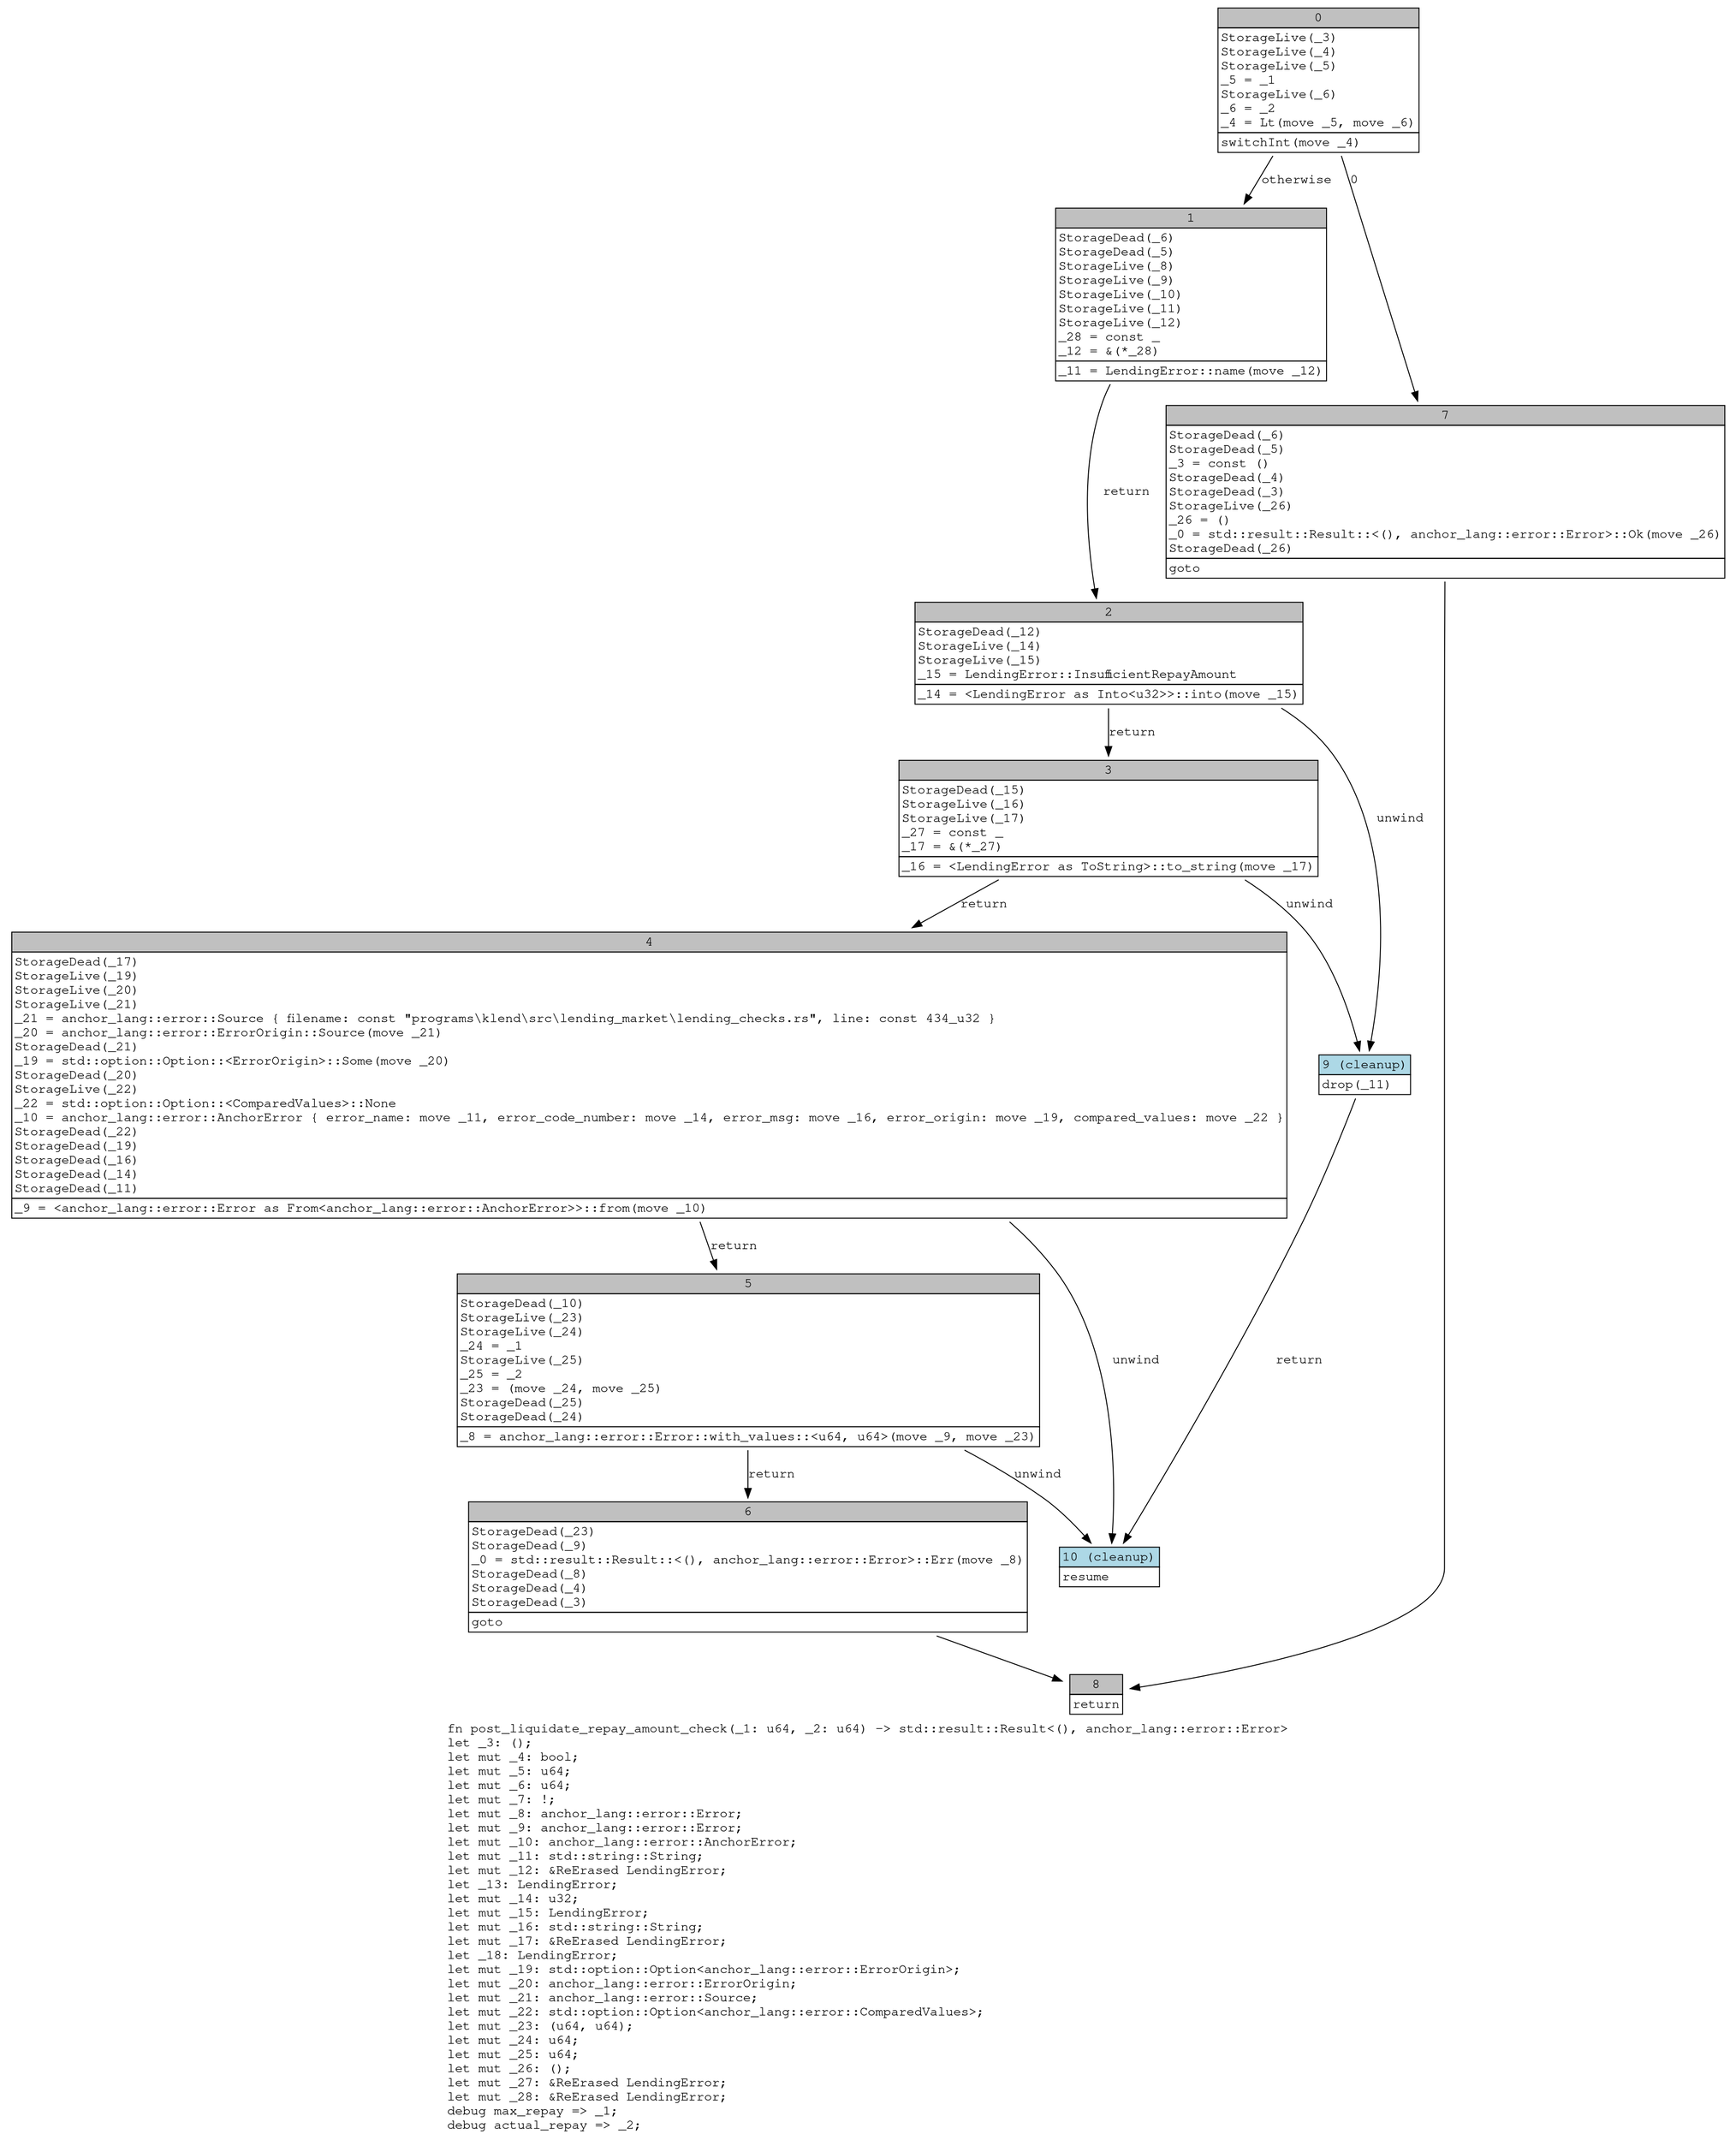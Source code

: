 digraph Mir_0_1194 {
    graph [fontname="Courier, monospace"];
    node [fontname="Courier, monospace"];
    edge [fontname="Courier, monospace"];
    label=<fn post_liquidate_repay_amount_check(_1: u64, _2: u64) -&gt; std::result::Result&lt;(), anchor_lang::error::Error&gt;<br align="left"/>let _3: ();<br align="left"/>let mut _4: bool;<br align="left"/>let mut _5: u64;<br align="left"/>let mut _6: u64;<br align="left"/>let mut _7: !;<br align="left"/>let mut _8: anchor_lang::error::Error;<br align="left"/>let mut _9: anchor_lang::error::Error;<br align="left"/>let mut _10: anchor_lang::error::AnchorError;<br align="left"/>let mut _11: std::string::String;<br align="left"/>let mut _12: &amp;ReErased LendingError;<br align="left"/>let _13: LendingError;<br align="left"/>let mut _14: u32;<br align="left"/>let mut _15: LendingError;<br align="left"/>let mut _16: std::string::String;<br align="left"/>let mut _17: &amp;ReErased LendingError;<br align="left"/>let _18: LendingError;<br align="left"/>let mut _19: std::option::Option&lt;anchor_lang::error::ErrorOrigin&gt;;<br align="left"/>let mut _20: anchor_lang::error::ErrorOrigin;<br align="left"/>let mut _21: anchor_lang::error::Source;<br align="left"/>let mut _22: std::option::Option&lt;anchor_lang::error::ComparedValues&gt;;<br align="left"/>let mut _23: (u64, u64);<br align="left"/>let mut _24: u64;<br align="left"/>let mut _25: u64;<br align="left"/>let mut _26: ();<br align="left"/>let mut _27: &amp;ReErased LendingError;<br align="left"/>let mut _28: &amp;ReErased LendingError;<br align="left"/>debug max_repay =&gt; _1;<br align="left"/>debug actual_repay =&gt; _2;<br align="left"/>>;
    bb0__0_1194 [shape="none", label=<<table border="0" cellborder="1" cellspacing="0"><tr><td bgcolor="gray" align="center" colspan="1">0</td></tr><tr><td align="left" balign="left">StorageLive(_3)<br/>StorageLive(_4)<br/>StorageLive(_5)<br/>_5 = _1<br/>StorageLive(_6)<br/>_6 = _2<br/>_4 = Lt(move _5, move _6)<br/></td></tr><tr><td align="left">switchInt(move _4)</td></tr></table>>];
    bb1__0_1194 [shape="none", label=<<table border="0" cellborder="1" cellspacing="0"><tr><td bgcolor="gray" align="center" colspan="1">1</td></tr><tr><td align="left" balign="left">StorageDead(_6)<br/>StorageDead(_5)<br/>StorageLive(_8)<br/>StorageLive(_9)<br/>StorageLive(_10)<br/>StorageLive(_11)<br/>StorageLive(_12)<br/>_28 = const _<br/>_12 = &amp;(*_28)<br/></td></tr><tr><td align="left">_11 = LendingError::name(move _12)</td></tr></table>>];
    bb2__0_1194 [shape="none", label=<<table border="0" cellborder="1" cellspacing="0"><tr><td bgcolor="gray" align="center" colspan="1">2</td></tr><tr><td align="left" balign="left">StorageDead(_12)<br/>StorageLive(_14)<br/>StorageLive(_15)<br/>_15 = LendingError::InsufficientRepayAmount<br/></td></tr><tr><td align="left">_14 = &lt;LendingError as Into&lt;u32&gt;&gt;::into(move _15)</td></tr></table>>];
    bb3__0_1194 [shape="none", label=<<table border="0" cellborder="1" cellspacing="0"><tr><td bgcolor="gray" align="center" colspan="1">3</td></tr><tr><td align="left" balign="left">StorageDead(_15)<br/>StorageLive(_16)<br/>StorageLive(_17)<br/>_27 = const _<br/>_17 = &amp;(*_27)<br/></td></tr><tr><td align="left">_16 = &lt;LendingError as ToString&gt;::to_string(move _17)</td></tr></table>>];
    bb4__0_1194 [shape="none", label=<<table border="0" cellborder="1" cellspacing="0"><tr><td bgcolor="gray" align="center" colspan="1">4</td></tr><tr><td align="left" balign="left">StorageDead(_17)<br/>StorageLive(_19)<br/>StorageLive(_20)<br/>StorageLive(_21)<br/>_21 = anchor_lang::error::Source { filename: const &quot;programs\\klend\\src\\lending_market\\lending_checks.rs&quot;, line: const 434_u32 }<br/>_20 = anchor_lang::error::ErrorOrigin::Source(move _21)<br/>StorageDead(_21)<br/>_19 = std::option::Option::&lt;ErrorOrigin&gt;::Some(move _20)<br/>StorageDead(_20)<br/>StorageLive(_22)<br/>_22 = std::option::Option::&lt;ComparedValues&gt;::None<br/>_10 = anchor_lang::error::AnchorError { error_name: move _11, error_code_number: move _14, error_msg: move _16, error_origin: move _19, compared_values: move _22 }<br/>StorageDead(_22)<br/>StorageDead(_19)<br/>StorageDead(_16)<br/>StorageDead(_14)<br/>StorageDead(_11)<br/></td></tr><tr><td align="left">_9 = &lt;anchor_lang::error::Error as From&lt;anchor_lang::error::AnchorError&gt;&gt;::from(move _10)</td></tr></table>>];
    bb5__0_1194 [shape="none", label=<<table border="0" cellborder="1" cellspacing="0"><tr><td bgcolor="gray" align="center" colspan="1">5</td></tr><tr><td align="left" balign="left">StorageDead(_10)<br/>StorageLive(_23)<br/>StorageLive(_24)<br/>_24 = _1<br/>StorageLive(_25)<br/>_25 = _2<br/>_23 = (move _24, move _25)<br/>StorageDead(_25)<br/>StorageDead(_24)<br/></td></tr><tr><td align="left">_8 = anchor_lang::error::Error::with_values::&lt;u64, u64&gt;(move _9, move _23)</td></tr></table>>];
    bb6__0_1194 [shape="none", label=<<table border="0" cellborder="1" cellspacing="0"><tr><td bgcolor="gray" align="center" colspan="1">6</td></tr><tr><td align="left" balign="left">StorageDead(_23)<br/>StorageDead(_9)<br/>_0 = std::result::Result::&lt;(), anchor_lang::error::Error&gt;::Err(move _8)<br/>StorageDead(_8)<br/>StorageDead(_4)<br/>StorageDead(_3)<br/></td></tr><tr><td align="left">goto</td></tr></table>>];
    bb7__0_1194 [shape="none", label=<<table border="0" cellborder="1" cellspacing="0"><tr><td bgcolor="gray" align="center" colspan="1">7</td></tr><tr><td align="left" balign="left">StorageDead(_6)<br/>StorageDead(_5)<br/>_3 = const ()<br/>StorageDead(_4)<br/>StorageDead(_3)<br/>StorageLive(_26)<br/>_26 = ()<br/>_0 = std::result::Result::&lt;(), anchor_lang::error::Error&gt;::Ok(move _26)<br/>StorageDead(_26)<br/></td></tr><tr><td align="left">goto</td></tr></table>>];
    bb8__0_1194 [shape="none", label=<<table border="0" cellborder="1" cellspacing="0"><tr><td bgcolor="gray" align="center" colspan="1">8</td></tr><tr><td align="left">return</td></tr></table>>];
    bb9__0_1194 [shape="none", label=<<table border="0" cellborder="1" cellspacing="0"><tr><td bgcolor="lightblue" align="center" colspan="1">9 (cleanup)</td></tr><tr><td align="left">drop(_11)</td></tr></table>>];
    bb10__0_1194 [shape="none", label=<<table border="0" cellborder="1" cellspacing="0"><tr><td bgcolor="lightblue" align="center" colspan="1">10 (cleanup)</td></tr><tr><td align="left">resume</td></tr></table>>];
    bb0__0_1194 -> bb7__0_1194 [label="0"];
    bb0__0_1194 -> bb1__0_1194 [label="otherwise"];
    bb1__0_1194 -> bb2__0_1194 [label="return"];
    bb2__0_1194 -> bb3__0_1194 [label="return"];
    bb2__0_1194 -> bb9__0_1194 [label="unwind"];
    bb3__0_1194 -> bb4__0_1194 [label="return"];
    bb3__0_1194 -> bb9__0_1194 [label="unwind"];
    bb4__0_1194 -> bb5__0_1194 [label="return"];
    bb4__0_1194 -> bb10__0_1194 [label="unwind"];
    bb5__0_1194 -> bb6__0_1194 [label="return"];
    bb5__0_1194 -> bb10__0_1194 [label="unwind"];
    bb6__0_1194 -> bb8__0_1194 [label=""];
    bb7__0_1194 -> bb8__0_1194 [label=""];
    bb9__0_1194 -> bb10__0_1194 [label="return"];
}

